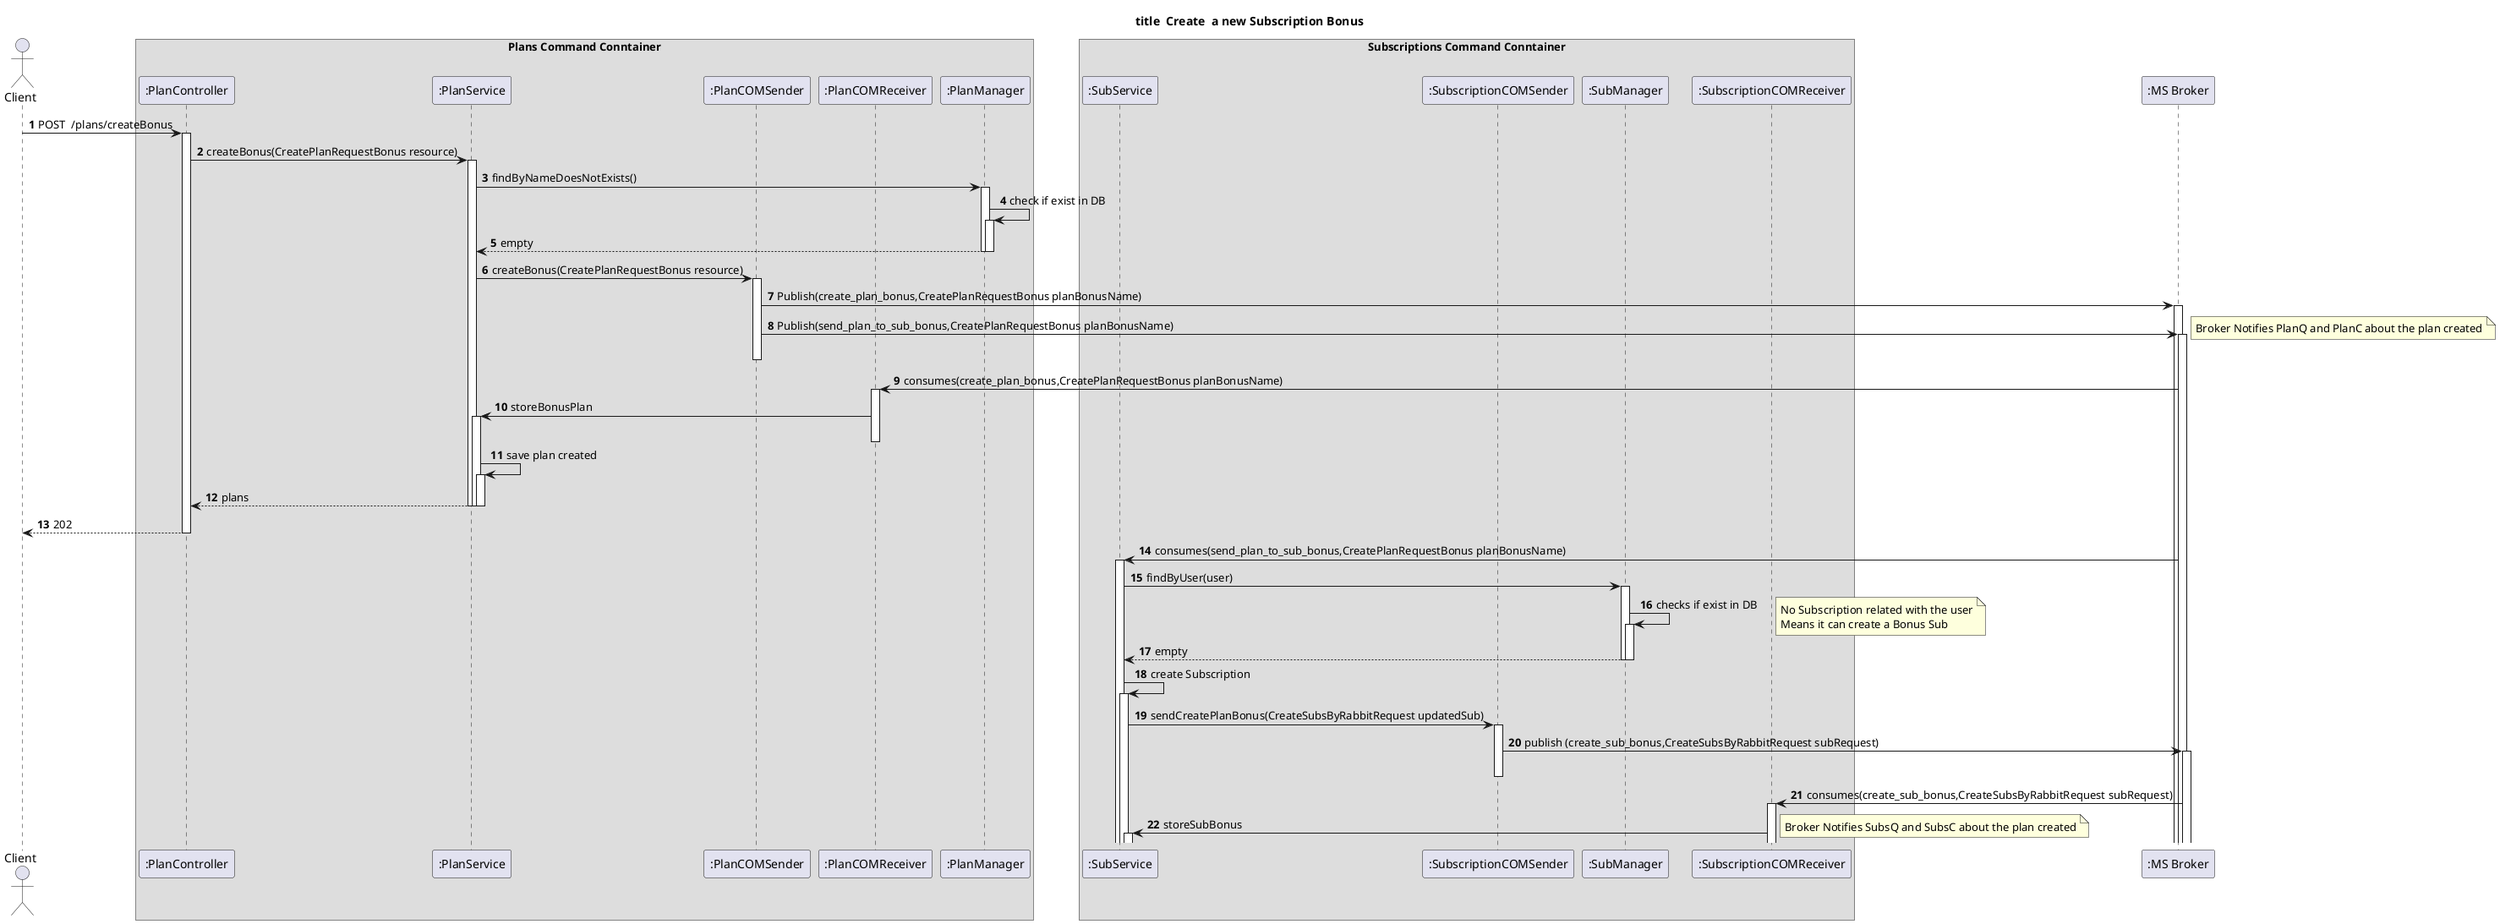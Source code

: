@startuml
'https://plantuml.com/sequence-diagram
autoactivate on
autonumber
title  title  Create  a new Subscription Bonus

autonumber

actor "Client" as Ac
box "Plans Command Conntainer"

participant ":PlanController" as PlanController
participant ":PlanService" as PService
participant ":PlanCOMSender" as PSender
participant ":PlanCOMReceiver" as PReceiver
participant ":PlanManager" as PManager
end box

box "Subscriptions Command Conntainer"
    participant ":SubService" as Service
     participant ":SubscriptionCOMSender" as SSender
    participant ":SubManager" as MG
    participant ":SubscriptionCOMReceiver" as SReceiver
end box





participant ":MS Broker" as Broker

Ac->PlanController:POST  /plans/createBonus
PlanController->PService:createBonus(CreatePlanRequestBonus resource)
PService->PManager:findByNameDoesNotExists()
PManager->PManager:check if exist in DB

PManager-->PService:empty

deactivate PManager
PService->PSender:createBonus(CreatePlanRequestBonus resource)
PSender->Broker:Publish(create_plan_bonus,CreatePlanRequestBonus planBonusName)
PSender->Broker:Publish(send_plan_to_sub_bonus,CreatePlanRequestBonus planBonusName)

deactivate PSender

note right
Broker Notifies PlanQ and PlanC about the plan created
end note
PReceiver<-Broker:consumes(create_plan_bonus,CreatePlanRequestBonus planBonusName)
PService<-PReceiver:storeBonusPlan
deactivate PReceiver
PService->PService:save plan created
PService-->PlanController:plans
deactivate PService
deactivate PService

PlanController-->Ac:202

Broker->Service:consumes(send_plan_to_sub_bonus,CreatePlanRequestBonus planBonusName)
Service->MG:findByUser(user)
MG->MG:checks if exist in DB
note right
No Subscription related with the user
Means it can create a Bonus Sub
end note
MG-->Service:empty
deactivate MG
Service->Service:create Subscription
Service->SSender: sendCreatePlanBonus(CreateSubsByRabbitRequest updatedSub)
SSender->Broker:publish (create_sub_bonus,CreateSubsByRabbitRequest subRequest)
deactivate SSender
Broker->SReceiver:consumes(create_sub_bonus,CreateSubsByRabbitRequest subRequest)
SReceiver->Service:storeSubBonus
note right
Broker Notifies SubsQ and SubsC about the plan created
end note








@enduml

